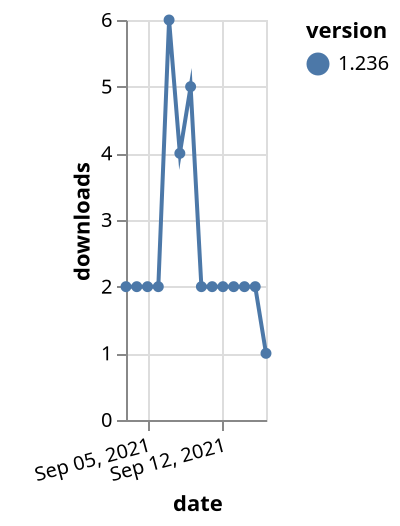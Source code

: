 {"$schema": "https://vega.github.io/schema/vega-lite/v5.json", "description": "A simple bar chart with embedded data.", "data": {"values": [{"date": "2021-09-03", "total": 2694, "delta": 2, "version": "1.236"}, {"date": "2021-09-04", "total": 2696, "delta": 2, "version": "1.236"}, {"date": "2021-09-05", "total": 2698, "delta": 2, "version": "1.236"}, {"date": "2021-09-06", "total": 2700, "delta": 2, "version": "1.236"}, {"date": "2021-09-07", "total": 2706, "delta": 6, "version": "1.236"}, {"date": "2021-09-08", "total": 2710, "delta": 4, "version": "1.236"}, {"date": "2021-09-09", "total": 2715, "delta": 5, "version": "1.236"}, {"date": "2021-09-10", "total": 2717, "delta": 2, "version": "1.236"}, {"date": "2021-09-11", "total": 2719, "delta": 2, "version": "1.236"}, {"date": "2021-09-12", "total": 2721, "delta": 2, "version": "1.236"}, {"date": "2021-09-13", "total": 2723, "delta": 2, "version": "1.236"}, {"date": "2021-09-14", "total": 2725, "delta": 2, "version": "1.236"}, {"date": "2021-09-15", "total": 2727, "delta": 2, "version": "1.236"}, {"date": "2021-09-16", "total": 2728, "delta": 1, "version": "1.236"}]}, "width": "container", "mark": {"type": "line", "point": {"filled": true}}, "encoding": {"x": {"field": "date", "type": "temporal", "timeUnit": "yearmonthdate", "title": "date", "axis": {"labelAngle": -15}}, "y": {"field": "delta", "type": "quantitative", "title": "downloads"}, "color": {"field": "version", "type": "nominal"}, "tooltip": {"field": "delta"}}}